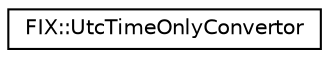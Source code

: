 digraph "Graphical Class Hierarchy"
{
  edge [fontname="Helvetica",fontsize="10",labelfontname="Helvetica",labelfontsize="10"];
  node [fontname="Helvetica",fontsize="10",shape=record];
  rankdir="LR";
  Node0 [label="FIX::UtcTimeOnlyConvertor",height=0.2,width=0.4,color="black", fillcolor="white", style="filled",URL="$struct_f_i_x_1_1_utc_time_only_convertor.html",tooltip="Converts a UtcTimeOnly to/from a string. "];
}
